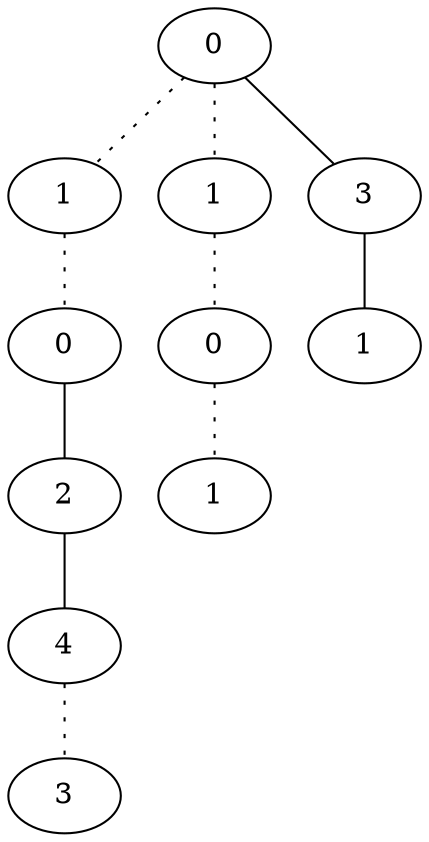 graph {
a0[label=0];
a1[label=1];
a2[label=0];
a3[label=2];
a4[label=4];
a5[label=3];
a6[label=1];
a7[label=0];
a8[label=1];
a9[label=3];
a10[label=1];
a0 -- a1 [style=dotted];
a0 -- a6 [style=dotted];
a0 -- a9;
a1 -- a2 [style=dotted];
a2 -- a3;
a3 -- a4;
a4 -- a5 [style=dotted];
a6 -- a7 [style=dotted];
a7 -- a8 [style=dotted];
a9 -- a10;
}
